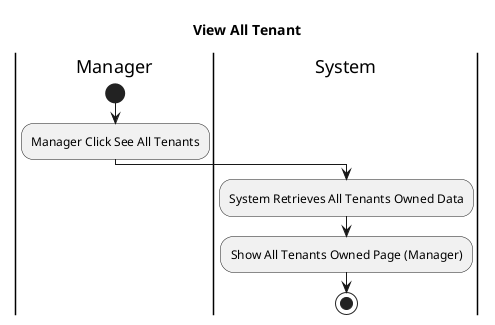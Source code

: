 @startuml
title View All Tenant
|Manager|
start 
    :Manager Click See All Tenants;

|System|
    :System Retrieves All Tenants Owned Data;
    :Show All Tenants Owned Page (Manager);
    stop

@enduml